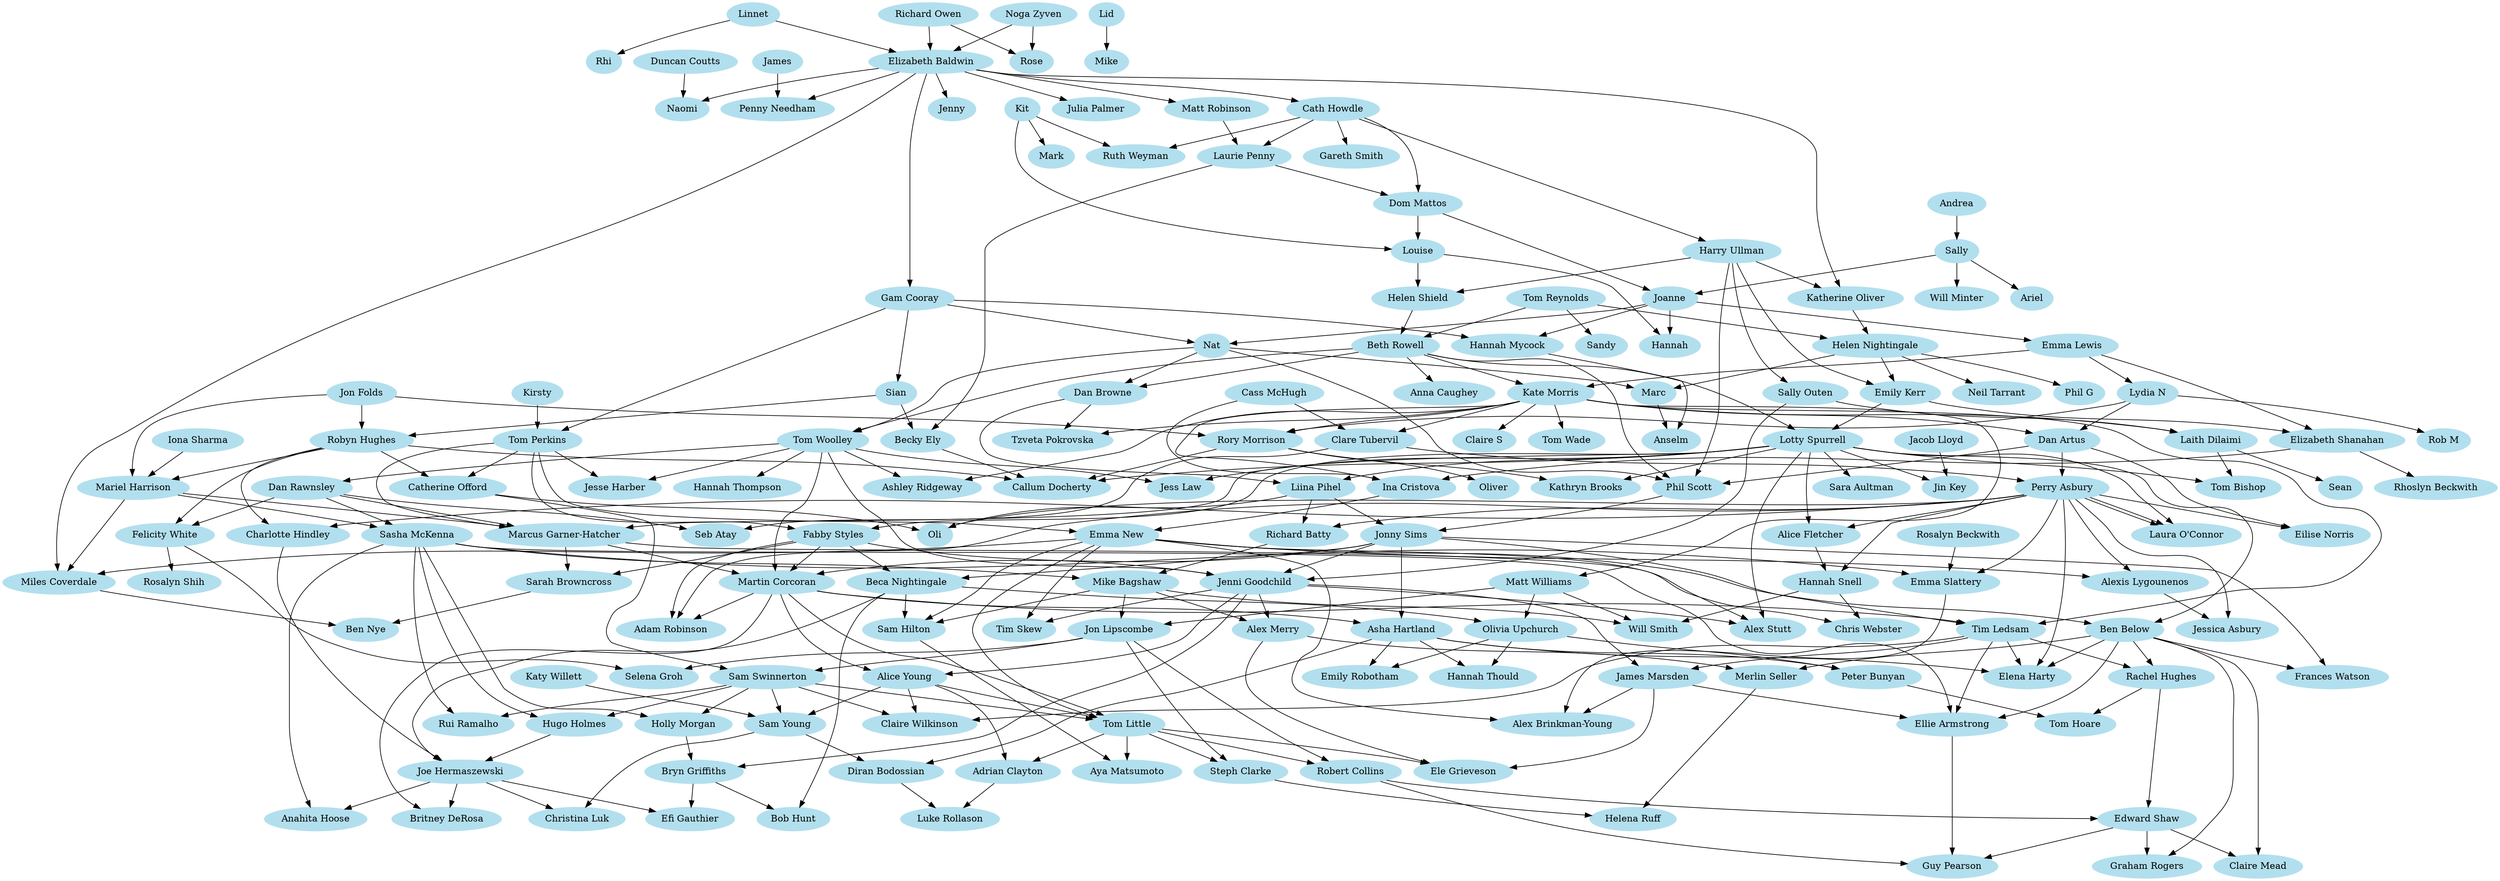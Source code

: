 digraph oules {
    size="1500,750";
    node [color=lightblue2, style=filled];
    adam_robinson [ label="Adam Robinson" ];
    adrian_clayton [ label="Adrian Clayton" ];
    alex_brinkmanyoung [ label="Alex Brinkman-Young" ];
    alexis_lygounenos [ label="Alexis Lygounenos" ];
    alex_merry [ label="Alex Merry" ];
    alex_stutt [ label="Alex Stutt" ];
    alice_fletcher [ label="Alice Fletcher" ];
    alice_young [ label="Alice Young" ];
    anahita_hoose [ label="Anahita Hoose" ];
    andrea [ label="Andrea" ];
    anna_caughey [ label="Anna Caughey" ];
    anselm [ label="Anselm" ];
    ariel [ label="Ariel" ];
    asha_hartland [ label="Asha Hartland" ];
    ashley_ridgeway [ label="Ashley Ridgeway" ];
    aya_matsumoto [ label="Aya Matsumoto" ];
    beca_nightingale [ label="Beca Nightingale" ];
    becky_ely [ label="Becky Ely" ];
    ben_below [ label="Ben Below" ];
    ben_nye [ label="Ben Nye" ];
    beth_rowell [ label="Beth Rowell" ];
    bob_hunt [ label="Bob Hunt" ];
    britney_derosa [ label="Britney DeRosa" ];
    bryn_griffiths [ label="Bryn Griffiths" ];
    callum_docherty [ label="Callum Docherty" ];
    cass_mchugh [ label="Cass McHugh" ];
    catherine_offord [ label="Catherine Offord" ];
    cath_howdle [ label="Cath Howdle" ];
    charlotte_hindley [ label="Charlotte Hindley" ];
    chris_webster [ label="Chris Webster" ];
    christina_luk [ label="Christina Luk" ];
    claire_mead [ label="Claire Mead" ];
    claire_s [ label="Claire S" ];
    claire_wilkinson [ label="Claire Wilkinson" ];
    clare_tubervil [ label="Clare Tubervil" ];
    dan_artus [ label="Dan Artus" ];
    dan_browne [ label="Dan Browne" ];
    dan_rawnsley [ label="Dan Rawnsley" ];
    diran_bodossian [ label="Diran Bodossian" ];
    dom_mattos [ label="Dom Mattos" ];
    duncan_coutts [ label="Duncan Coutts" ];
    edward_shaw [ label="Edward Shaw" ];
    efi_gauthier [ label="Efi Gauthier" ];
    eilise_norris [ label="Eilise Norris" ];
    ele_grieveson [ label="Ele Grieveson" ];
    elena_harty [label="Elena Harty" ];
    elizabeth_baldwin [ label="Elizabeth Baldwin" ];
    elizabeth_shanahan [ label="Elizabeth Shanahan" ];
    ellie_armstrong [ label="Ellie Armstrong" ];
    emily_kerr [ label="Emily Kerr" ];
    emily_robotham [ label="Emily Robotham" ];
    emma_lewis [ label="Emma Lewis" ];
    emma_new [ label="Emma New" ];
    emma_slattery [ label="Emma Slattery" ];
    fabby_styles [ label="Fabby Styles" ];
    felicity_white [ label="Felicity White" ];
    frances_watson [ label="Frances Watson" ];
    gam_cooray [ label="Gam Cooray" ];
    gareth_smith [ label="Gareth Smith" ];
    graham_rogers [ label="Graham Rogers" ];
    guy_pearson [ label="Guy Pearson" ];
    hannah [ label="Hannah" ];
    hannah_mycock [ label="Hannah Mycock" ];
    hannah_snell [ label="Hannah Snell" ];
    hannah_thompson [ label="Hannah Thompson" ];
    hannah_thould [ label="Hannah Thould" ];
    harry_ullman [ label="Harry Ullman" ];
    helena_ruff [ label="Helena Ruff" ];
    helen_nightingale [ label="Helen Nightingale" ];
    helen_shield [ label="Helen Shield" ];
    holly_morgan [ label="Holly Morgan" ];
    hugo_holmes [ label="Hugo Holmes" ];
    ina_cristova [ label="Ina Cristova" ];
    iona_sharma [ label="Iona Sharma" ];
    jacob_lloyd [ label="Jacob Lloyd" ];
    james [ label="James" ];
    james_marsden [ label="James Marsden" ];
    jenni_goodchild [ label="Jenni Goodchild" ];
    jenny [ label="Jenny" ];
    jesse_harber [ label="Jesse Harber" ];
    jessica_asbury [ label="Jessica Asbury" ];
    jess_law [ label="Jess Law" ];
    jin_key [ label="Jin Key" ];
    joanne [ label="Joanne" ];
    joe_hermaszewski [ label="Joe Hermaszewski" ];
    jon_folds [ label="Jon Folds" ];
    jon_lipscombe [ label="Jon Lipscombe" ];
    jonny_sims [ label="Jonny Sims" ];
    julia_palmer [ label="Julia Palmer" ];
    kate_morris [ label="Kate Morris" ];
    katherine_oliver [ label="Katherine Oliver" ];
    kathryn_brooks [ label="Kathryn Brooks" ];
    katy_willett [ label="Katy Willett" ];
    kirsty [ label="Kirsty" ];
    kit [ label="Kit" ];
    laith_dilaimi [ label="Laith Dilaimi" ];
    laura_oconnor [ label="Laura O'Connor" ];
    laurie_penny [ label="Laurie Penny" ];
    lid [ label="Lid" ];
    liina_pihel [ label="Liina Pihel" ];
    linnet [ label="Linnet" ];
    lotty_spurrell [ label="Lotty Spurrell" ];
    louise [ label="Louise" ];
    luke_rollason [ label="Luke Rollason" ];
    lydia_n [ label="Lydia N" ];
    marc [ label="Marc" ];
    marcus_garnerhatcher [ label="Marcus Garner-Hatcher" ];
    mariel_harrison [ label="Mariel Harrison" ];
    mark [ label="Mark" ];
    martin_corcoran [ label="Martin Corcoran" ];
    matt_robinson [ label="Matt Robinson" ];
    matt_williams [ label="Matt Williams" ];
    merlin_seller [ label="Merlin Seller" ];
    mike_bagshaw [ label="Mike Bagshaw" ];
    mike [ label="Mike" ];
    miles_coverdale [ label="Miles Coverdale" ];
    naomi [ label="Naomi" ];
    nat [ label="Nat" ];
    neil_tarrant [ label="Neil Tarrant" ];
    noga_zyven [ label="Noga Zyven" ];
    oli [ label="Oli" ];
    oliver [ label="Oliver" ];
    olivia_upchurch [ label="Olivia Upchurch" ];
    penny_needham [ label="Penny Needham" ];
    perry_asbury [ label="Perry Asbury" ];
    peter_bunyan [ label="Peter Bunyan" ];
    phil_g [ label="Phil G" ];
    phil_scott [ label="Phil Scott" ];
    rachel_hughes [ label="Rachel Hughes" ];
    rhi [ label="Rhi" ];
    rhoslyn_beckwith [ label="Rhoslyn Beckwith" ];
    richard_batty [ label="Richard Batty" ];
    richard_owen [ label="Richard Owen" ];
    robert_collins [ label="Robert Collins" ];
    rob_m [ label="Rob M" ];
    robyn_hughes [ label="Robyn Hughes" ];
    rory_morrison [ label="Rory Morrison" ];
    rosalyn_beckwith [ label="Rosalyn Beckwith" ];
    rosalyn_shih [ label="Rosalyn Shih" ];
    rose [ label="Rose" ];
    rui_ramalho [ label="Rui Ramalho" ];
    ruth_weyman [ label="Ruth Weyman" ];
    sally [ label="Sally" ];
    sally_outen [ label="Sally Outen" ];
    sam_hilton [ label="Sam Hilton" ];
    sam_swinnerton [ label="Sam Swinnerton" ];
    sam_young [ label="Sam Young" ];
    sandy [ label="Sandy" ];
    sara_aultman [ label="Sara Aultman" ];
    sarah_browncross [ label="Sarah Browncross" ];
    sasha_mckenna [ label="Sasha McKenna" ];
    sean [ label="Sean" ];
    seb_atay [ label="Seb Atay" ];
    selena_groh [ label="Selena Groh" ];
    sian [ label="Sian" ];
    steph_clarke [ label="Steph Clarke" ];
    tim_ledsam [ label="Tim Ledsam" ];
    tim_skew [ label="Tim Skew" ];
    tom_bishop [ label="Tom Bishop" ];
    tom_hoare [ label="Tom Hoare" ];
    tom_little [ label="Tom Little" ];
    tom_perkins [ label="Tom Perkins" ];
    tom_reynolds [ label="Tom Reynolds" ];
    tom_wade [ label="Tom Wade" ];
    tom_woolley [ label="Tom Woolley" ];
    tzveta_pokrovska [ label="Tzveta Pokrovska" ];
    will_minter [ label="Will Minter" ];
    will_smith [ label="Will Smith" ];

    {
        emma_new;
        lotty_spurrell;
    } -> ben_below;

    {
        tom_perkins;
        ina_cristova;
    } -> emma_new;

    {
        emily_kerr;
        beth_rowell;
    } -> lotty_spurrell;
    
    {
        helen_nightingale;
        harry_ullman;
    } -> emily_kerr;
    
    {
        tom_reynolds;
        helen_shield;
    } -> beth_rowell;
    
    {
        tom_reynolds;
        katherine_oliver;
    } -> helen_nightingale;
    
    {
        cath_howdle;
    } -> harry_ullman;
    
    {
        tom_reynolds;
    } -> sandy;
    
    {
        laith_dilaimi;
        lotty_spurrell;
    } -> tom_bishop;
    
    {
        perry_asbury;
        lotty_spurrell;
    } -> laura_oconnor;
    
    {
        perry_asbury;
        lotty_spurrell;
    } -> alice_fletcher;
    
    {
        dan_rawnsley;
        lotty_spurrell;
        tom_perkins;
        mariel_harrison;
    } -> marcus_garnerhatcher;
    
    {
        tom_perkins;
        lotty_spurrell;
    } -> fabby_styles;
    
    {
        dan_browne;
        lotty_spurrell;
    } -> liina_pihel;
    
    {
        jacob_lloyd;
        lotty_spurrell;
    } -> jin_key;
    
    {
        rory_morrison;
        lotty_spurrell;
        robyn_hughes;
        becky_ely;
    } -> callum_docherty;
    
    {
        rory_morrison;
        lotty_spurrell;
    } -> kathryn_brooks;
    
    {
        tom_woolley;
    } -> dan_rawnsley;
    
    {
        ben_below;
        jonny_sims;
    } -> frances_watson;
    
    {
        phil_scott;
        liina_pihel;
    } -> jonny_sims;
    
    {
        kate_morris;
        sally_outen;
    } -> laith_dilaimi;
    
    {
        dan_artus;
        clare_tubervil;
    } -> perry_asbury;
    
    {
        lydia_n;
        kate_morris;
    } -> dan_artus;
    
    {
        kate_morris;
        cass_mchugh;
    } -> clare_tubervil;
    
    {
        beth_rowell;
        emma_lewis;
    } -> kate_morris;
    
    {
        dan_artus;
        harry_ullman;
        nat;
        beth_rowell;
    } -> phil_scott;
    
    {
        robyn_hughes;
        jon_folds;
        iona_sharma;
    } -> mariel_harrison;
    
    {
        gam_cooray;
        kirsty;
    } -> tom_perkins;
    
    {
        beth_rowell;
        nat;
    } -> dan_browne;
    
    {
        jon_folds;
        kate_morris;
        lydia_n;
    } -> rory_morrison;
    
    {
        jon_folds;
        sian;
    } -> robyn_hughes;
    
    {
        cass_mchugh;
        elizabeth_shanahan;
        kate_morris;
    } -> ina_cristova;
    
    {
        joanne;
    } -> emma_lewis;
    
    {
        perry_asbury;
        dan_artus;
    } -> eilise_norris;
    
    {
        perry_asbury;
    } -> laura_oconnor;
    
    {
        perry_asbury;
        alice_fletcher;
    } -> hannah_snell;
    
    {
        perry_asbury;
        catherine_offord;
        liina_pihel;
    } -> oli;
    
    {
        tom_perkins;
        robyn_hughes;
    } -> catherine_offord;
    
    {
        perry_asbury;
        liina_pihel;
    } -> richard_batty;
    
    {
        richard_batty;
        sasha_mckenna;
    } -> mike_bagshaw;
    
    {
        dan_rawnsley;
        mariel_harrison;
    } -> sasha_mckenna;
    
    {
        perry_asbury;
        robyn_hughes;
    } -> charlotte_hindley;
    
    {
        perry_asbury;
        emma_new;
    } -> alexis_lygounenos;
    
    {
        perry_asbury;
        alexis_lygounenos;
    } -> jessica_asbury;
    
    {
        sam_swinnerton;
        sasha_mckenna;
    } -> rui_ramalho;
    
    {
        sam_swinnerton;
        sasha_mckenna;
    } -> hugo_holmes;
    
    {
        elizabeth_shanahan;
    } -> rhoslyn_beckwith;
    
    {
        emily_kerr;
        emma_lewis;
    } -> elizabeth_shanahan;
    
    {
        tom_perkins;
        tom_woolley;
    } -> jesse_harber;
    
    {
        beth_rowell;
        nat;
    } -> tom_woolley;
    
    {
        elizabeth_baldwin;
    } -> gam_cooray;
    
    {
        linnet;
        noga_zyven;
        richard_owen;
    } -> elizabeth_baldwin;
    
    {
        gam_cooray;
        joanne;
    } -> nat;
    
    {
        dom_mattos;
        sally;
    } -> joanne;
    
    {
        gam_cooray;
    } -> sian;
    
    {
        gam_cooray;
        joanne;
    } -> hannah_mycock;
    
    {
        sian;
        laurie_penny;
    } -> becky_ely;
    
    {
        matt_robinson;
        cath_howdle;
    } -> laurie_penny;
    
    {
        elizabeth_baldwin;
    } -> julia_palmer;
    
    {
        elizabeth_baldwin;
        harry_ullman;
    } -> katherine_oliver;
    
    {
        elizabeth_baldwin;
        mariel_harrison;
        emma_new;
    } -> miles_coverdale;
    
    {
        james;
        elizabeth_baldwin;
    } -> penny_needham;
    
    {
        elizabeth_baldwin;
    } -> matt_robinson;
    
    {
        elizabeth_baldwin;
    } -> jenny;
    
    {
        elizabeth_baldwin;
    } -> cath_howdle;
    
    {
        cath_howdle;
    } -> gareth_smith;
    
    {
        cath_howdle;
        kit;
    } -> ruth_weyman;
    
    {
        duncan_coutts;
        elizabeth_baldwin;
    } -> naomi;
    
    {
        linnet;
    } -> rhi;
    
    {
        richard_owen;
        noga_zyven;
    } -> rose;
    
    {
        lid;
    } -> mike;
    
    {
        laurie_penny;
        cath_howdle;
    } -> dom_mattos;
    
    {
        andrea;
    } -> sally;
    
    {
        dom_mattos;
        kit;
    } -> louise;
    
    {
        louise;
        harry_ullman;
    } -> helen_shield;
    
    {
        kit;
    } -> mark;
    
    {
        sally;
    } -> will_minter;
    
    {
        sally;
    } -> ariel;
    
    {
        harry_ullman;
    } -> sally_outen;
    
    {
        helen_nightingale;
    } -> phil_g;
    
    {
        louise;
        joanne;
    } -> hannah;
    
    {
        tom_woolley;
        kate_morris;
    } -> ashley_ridgeway;
    
    {
        beth_rowell;
    } -> anna_caughey;
    
    {
        kate_morris;
    } -> claire_s;
    
    {
        tom_woolley;
        jonny_sims;
        marcus_garnerhatcher;
        fabby_styles;
    } -> martin_corcoran;
    
    {
        dan_browne;
        kate_morris;
    } -> tzveta_pokrovska;
    
    {
        kate_morris;
    } -> matt_williams;
    
    {
        kate_morris;
    } -> tom_wade;
    
    {
        helen_nightingale;
        nat;
    } -> marc;
    
    {
        marc;
        hannah_mycock;
    } -> anselm;
    
    {
        jonny_sims;
        fabby_styles;
        tom_woolley;
        sally_outen;
    } -> jenni_goodchild;
    
    {
        rory_morrison;
    } -> oliver;
    
    {
        dan_rawnsley;
        clare_tubervil;
    } -> seb_atay;
    
    {
        sam_swinnerton;
        sasha_mckenna;
    } -> holly_morgan;
    
    {
        helen_nightingale;
    } -> neil_tarrant;
    
    {
        laith_dilaimi;
    } -> sean;
    
    {
        tom_woolley;
        lotty_spurrell;
    } -> jess_law;
    
    {
        tom_woolley;
    } -> hannah_thompson;
    
    {
        emma_lewis;
    } -> lydia_n;
    
    {
        lydia_n;
    } -> rob_m;
    
    {
        mike_bagshaw;
        matt_williams;
    } -> jon_lipscombe;
    
    {
        marcus_garnerhatcher;
        fabby_styles;
    } -> sarah_browncross;
    
    {
        miles_coverdale;
        sarah_browncross;
    } -> ben_nye;
    
    {
        lotty_spurrell;
    } -> sara_aultman;
    
    {
        jonny_sims;
        fabby_styles;
    } -> beca_nightingale;
    
    {
        jonny_sims;
        martin_corcoran;
    } -> asha_hartland;
    
    {
        asha_hartland;
        olivia_upchurch;
    } -> emily_robotham;
    
    {
        jon_lipscombe;
        catherine_offord;
    } -> sam_swinnerton;
    
    {
        holly_morgan;
        jenni_goodchild;
    } -> bryn_griffiths;
    
    {
        asha_hartland;
        olivia_upchurch;
    } -> hannah_thould;
    
    {
        matt_williams;
        beca_nightingale;
    } -> olivia_upchurch;
    
    {
        dan_rawnsley;
        robyn_hughes;
    } -> felicity_white;
    
    {
        jon_lipscombe;
        felicity_white;
    } -> selena_groh;
    
    {
        felicity_white;
    } -> rosalyn_shih;
    
    {
        martin_corcoran;
        fabby_styles;
        perry_asbury;
    } -> adam_robinson;
    
    {
        sam_swinnerton;
        alice_young;
        tim_ledsam;
    } -> claire_wilkinson;
    
    {
        martin_corcoran;
        jenni_goodchild;
    } -> alice_young;
    
    {
        jonny_sims;
        martin_corcoran;
        kate_morris;
    } -> tim_ledsam;
    
    {
        alice_young;
        katy_willett;
        sam_swinnerton;
    } -> sam_young;
    
    {
        martin_corcoran;
        emma_new;
        alice_young;
        sam_swinnerton;
    } -> tom_little;
    
    {
        tom_little;
        sam_hilton;
    } -> aya_matsumoto;
    
    {
        ben_below;
        tim_ledsam;
    } -> rachel_hughes;
    
    {
        asha_hartland;
        olivia_upchurch;
    } -> peter_bunyan;
    
    {
        tom_little;
        alice_young;
    } -> adrian_clayton;
    
    {
        tom_little;
        jon_lipscombe;
    } -> steph_clarke;
    
    {
        ben_below;
        sasha_mckenna;
        tim_ledsam;
        james_marsden;
    } -> ellie_armstrong;
    
    {
        bryn_griffiths;
        beca_nightingale;
    } -> bob_hunt;
    
    {
        ben_below;
        alex_merry;
    } -> merlin_seller;
    
    {
        mike_bagshaw;
        jenni_goodchild;
    } -> alex_merry;
    
    {
        robert_collins;
        rachel_hughes;
    } -> edward_shaw;
    
    {
        merlin_seller;
        steph_clarke;
    } -> helena_ruff;
    
    {
        tom_little;
        jon_lipscombe;
    } -> robert_collins;
    
    {
        beca_nightingale;
        charlotte_hindley;
        hugo_holmes;
    } -> joe_hermaszewski;
    
    {
        joe_hermaszewski;
        sasha_mckenna;
    } -> anahita_hoose;
    
    {
        rosalyn_beckwith;
        sasha_mckenna;
        perry_asbury;
    } -> emma_slattery;
    
    {
        emma_slattery;
        emma_new;
        james_marsden;
    } -> alex_brinkmanyoung;
    
    {
        asha_hartland;
        sam_young;
    } -> diran_bodossian;
    
    {
        jenni_goodchild;
        emma_new;
    } -> tim_skew;
    
    {
        peter_bunyan;
        rachel_hughes;
    } -> tom_hoare;
    
    {
        marcus_garnerhatcher;
        hannah_snell;
    } -> chris_webster;
    
    {
        tim_ledsam;
        jenni_goodchild;
    } -> james_marsden;
    
    {
        james_marsden;
        alex_merry;
        tom_little;
    } -> ele_grieveson;
    
    {
        emma_new;
        jenni_goodchild;
        lotty_spurrell;
    } -> alex_stutt;

    {
        joe_hermaszewski;
        martin_corcoran;
    } -> britney_derosa;

    {
        asha_hartland;
        perry_asbury;
        tim_ledsam;
        ben_below;
    } -> elena_harty;

    {
        joe_hermaszewski;
        sam_young;
    } -> christina_luk;

    {
        ben_below;
        edward_shaw;
    } -> claire_mead;

    {
        ben_below;
        edward_shaw;
    } -> graham_rogers;

    {
        beca_nightingale;
        emma_new;
        mike_bagshaw;
    } -> sam_hilton;

    {
        joe_hermaszewski;
        bryn_griffiths;
    } -> efi_gauthier;
    
    {
        hannah_snell;
        mike_bagshaw;
        matt_williams;
    } -> will_smith;
    
    {
        ellie_armstrong;
        edward_shaw;
        robert_collins;
    } -> guy_pearson;

    { 
        adrian_clayton;
        diran_bodossian;
    } -> luke_rollason;
}
